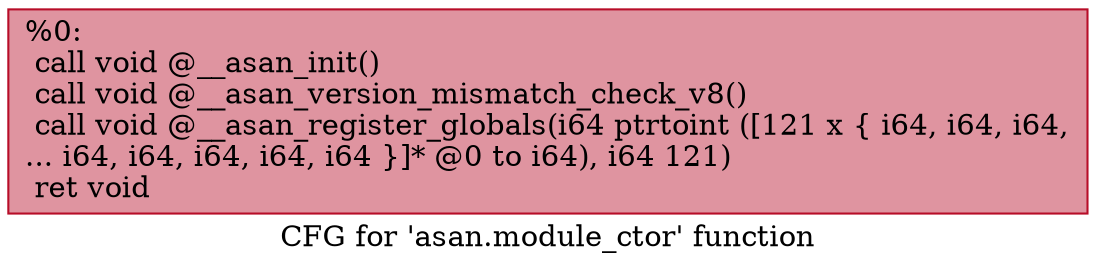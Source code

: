 digraph "CFG for 'asan.module_ctor' function" {
	label="CFG for 'asan.module_ctor' function";

	Node0x555ee50f2b10 [shape=record,color="#b70d28ff", style=filled, fillcolor="#b70d2870",label="{%0:\l  call void @__asan_init()\l  call void @__asan_version_mismatch_check_v8()\l  call void @__asan_register_globals(i64 ptrtoint ([121 x \{ i64, i64, i64,\l... i64, i64, i64, i64, i64 \}]* @0 to i64), i64 121)\l  ret void\l}"];
}
